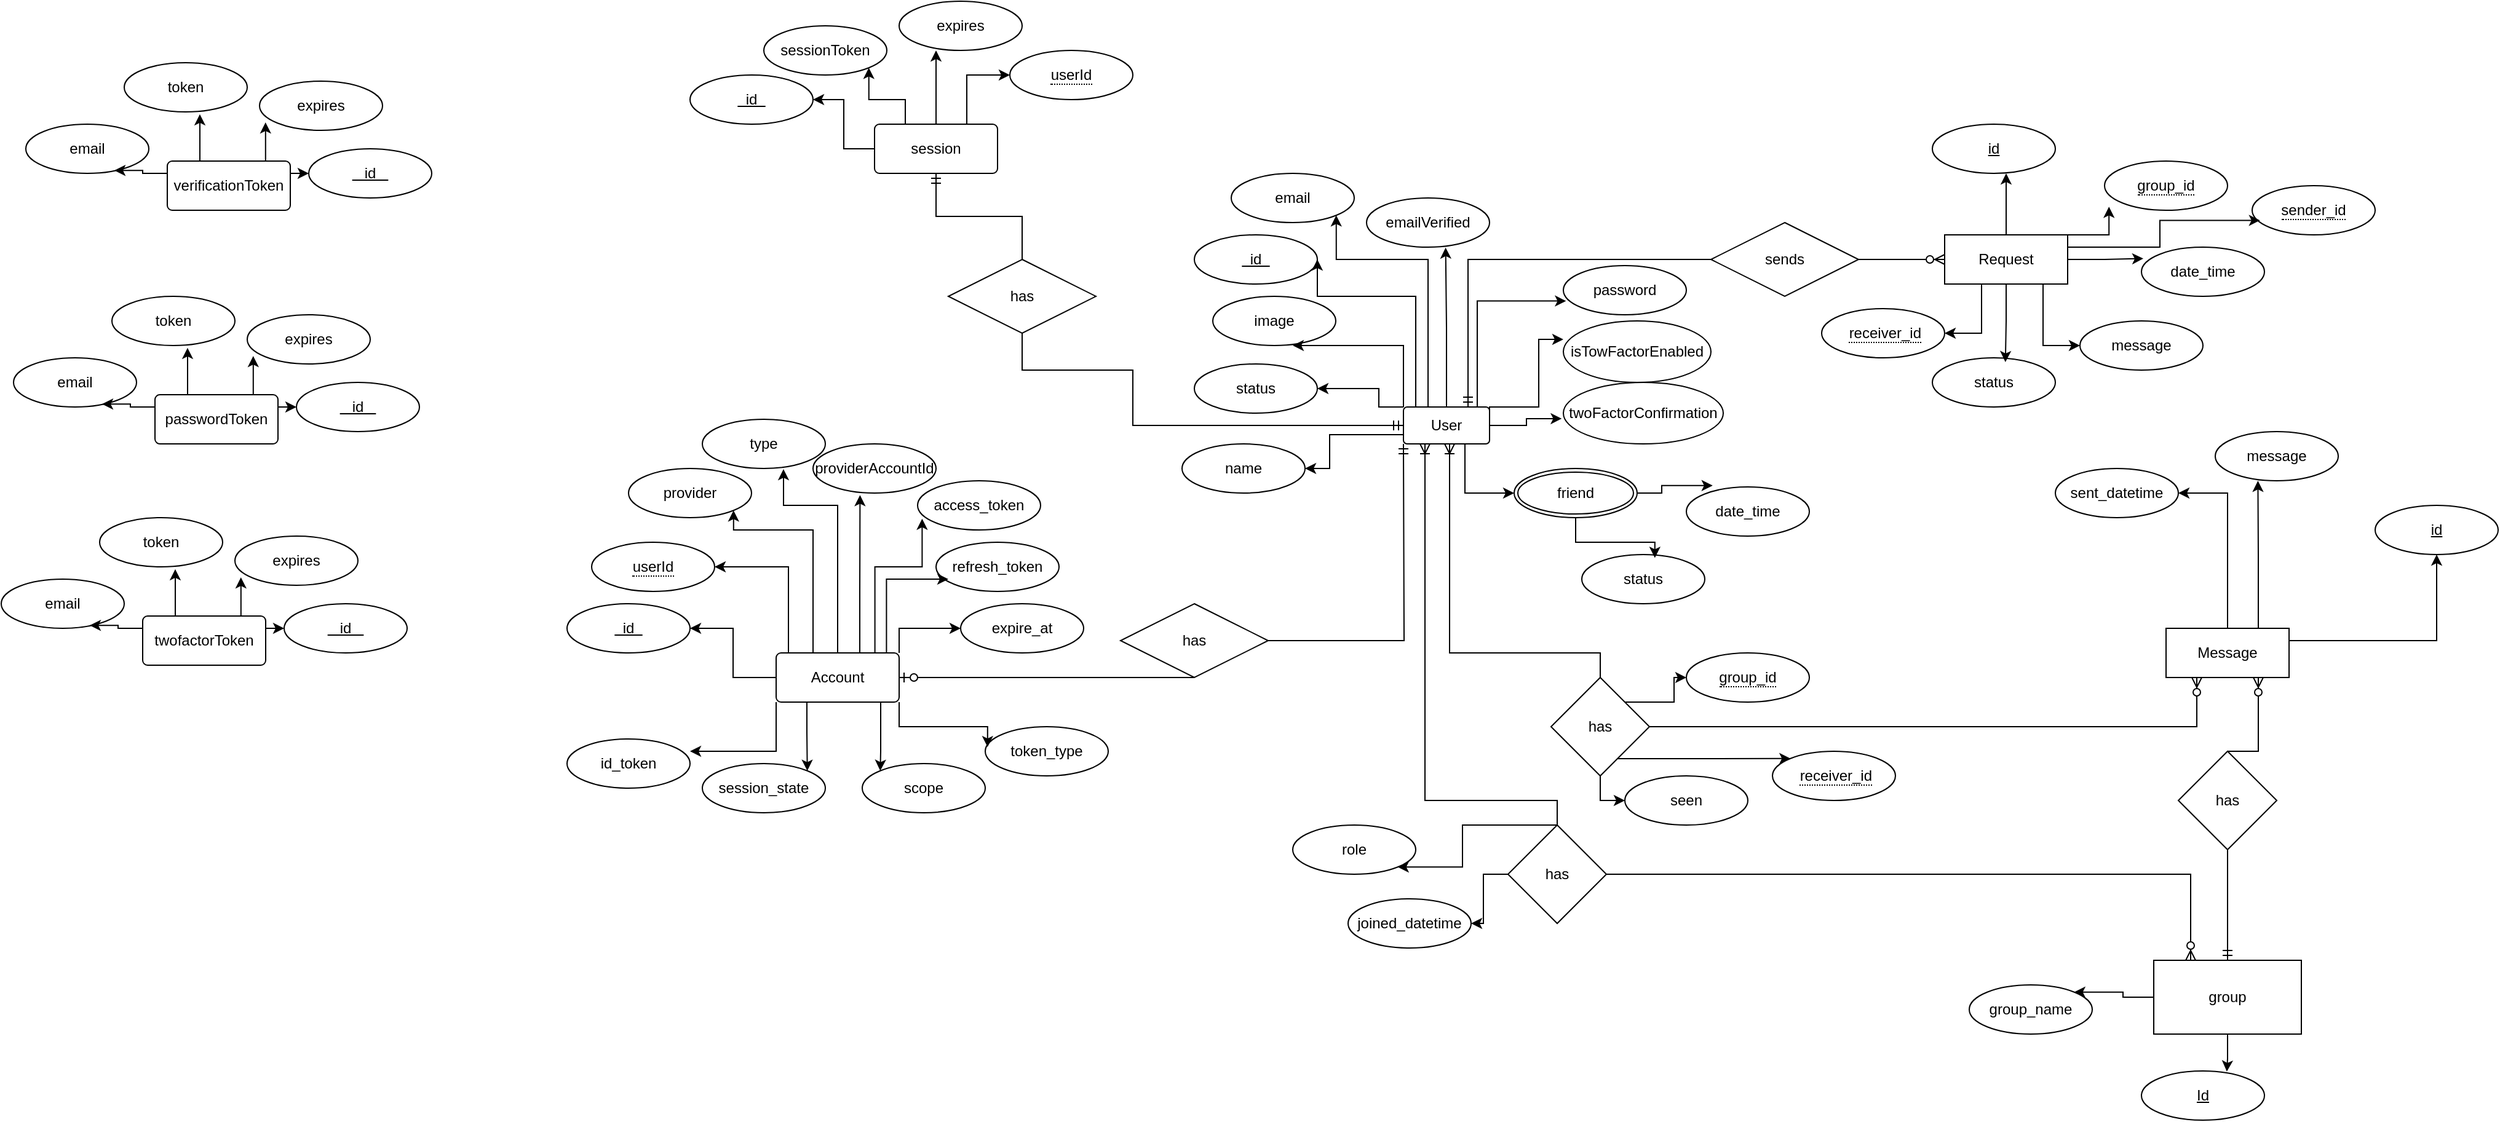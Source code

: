 <mxfile version="24.2.5" type="github">
  <diagram id="R2lEEEUBdFMjLlhIrx00" name="Page-1">
    <mxGraphModel dx="2122" dy="1571" grid="1" gridSize="10" guides="1" tooltips="1" connect="1" arrows="1" fold="1" page="1" pageScale="1" pageWidth="850" pageHeight="1100" math="0" shadow="0" extFonts="Permanent Marker^https://fonts.googleapis.com/css?family=Permanent+Marker">
      <root>
        <mxCell id="0" />
        <mxCell id="1" parent="0" />
        <mxCell id="AA0x2wm6orCLK1CSmLFN-94" value="" style="edgeStyle=orthogonalEdgeStyle;fontSize=12;html=1;endArrow=ERzeroToMany;endFill=1;rounded=0;exitX=1;exitY=0.5;exitDx=0;exitDy=0;entryX=0.25;entryY=1;entryDx=0;entryDy=0;" parent="1" source="AA0x2wm6orCLK1CSmLFN-93" target="AA0x2wm6orCLK1CSmLFN-92" edge="1">
          <mxGeometry relative="1" as="geometry">
            <mxPoint x="1120" y="-40" as="targetPoint" />
            <Array as="points">
              <mxPoint x="570" y="-110" />
              <mxPoint x="1015" y="-110" />
            </Array>
          </mxGeometry>
        </mxCell>
        <mxCell id="AA0x2wm6orCLK1CSmLFN-121" style="edgeStyle=orthogonalEdgeStyle;rounded=0;orthogonalLoop=1;jettySize=auto;html=1;exitX=1;exitY=0.25;exitDx=0;exitDy=0;entryX=0.5;entryY=1;entryDx=0;entryDy=0;" parent="1" source="AA0x2wm6orCLK1CSmLFN-92" target="AA0x2wm6orCLK1CSmLFN-119" edge="1">
          <mxGeometry relative="1" as="geometry">
            <Array as="points">
              <mxPoint x="1210" y="-180" />
            </Array>
            <mxPoint x="1210" y="-240" as="targetPoint" />
          </mxGeometry>
        </mxCell>
        <mxCell id="AA0x2wm6orCLK1CSmLFN-124" style="edgeStyle=orthogonalEdgeStyle;rounded=0;orthogonalLoop=1;jettySize=auto;html=1;exitX=0.5;exitY=0;exitDx=0;exitDy=0;entryX=1;entryY=0.5;entryDx=0;entryDy=0;" parent="1" source="AA0x2wm6orCLK1CSmLFN-92" target="AA0x2wm6orCLK1CSmLFN-117" edge="1">
          <mxGeometry relative="1" as="geometry" />
        </mxCell>
        <mxCell id="AA0x2wm6orCLK1CSmLFN-92" value="Message" style="whiteSpace=wrap;html=1;align=center;" parent="1" vertex="1">
          <mxGeometry x="990" y="-190" width="100" height="40" as="geometry" />
        </mxCell>
        <mxCell id="AA0x2wm6orCLK1CSmLFN-106" style="edgeStyle=orthogonalEdgeStyle;fontSize=12;html=1;endArrow=ERoneToMany;endFill=1;rounded=0;exitX=0.5;exitY=0;exitDx=0;exitDy=0;entryX=0.75;entryY=1;entryDx=0;entryDy=0;" parent="1" source="AA0x2wm6orCLK1CSmLFN-93" edge="1">
          <mxGeometry relative="1" as="geometry">
            <Array as="points">
              <mxPoint x="530" y="-170" />
              <mxPoint x="408" y="-170" />
            </Array>
            <mxPoint x="407.5" y="-340" as="targetPoint" />
            <mxPoint x="515" y="-150" as="sourcePoint" />
          </mxGeometry>
        </mxCell>
        <mxCell id="LP-Pebrs3FujqYD0VnWq-5" style="edgeStyle=orthogonalEdgeStyle;rounded=0;orthogonalLoop=1;jettySize=auto;html=1;entryX=0;entryY=0.5;entryDx=0;entryDy=0;" parent="1" source="AA0x2wm6orCLK1CSmLFN-93" target="LP-Pebrs3FujqYD0VnWq-4" edge="1">
          <mxGeometry relative="1" as="geometry" />
        </mxCell>
        <mxCell id="bh9c1JenPj1qi_iUu9Rw-1" style="edgeStyle=orthogonalEdgeStyle;rounded=0;orthogonalLoop=1;jettySize=auto;html=1;entryX=0;entryY=0.5;entryDx=0;entryDy=0;" edge="1" parent="1" source="AA0x2wm6orCLK1CSmLFN-93" target="LP-Pebrs3FujqYD0VnWq-3">
          <mxGeometry relative="1" as="geometry">
            <Array as="points">
              <mxPoint x="590" y="-130" />
              <mxPoint x="590" y="-150" />
            </Array>
          </mxGeometry>
        </mxCell>
        <mxCell id="bh9c1JenPj1qi_iUu9Rw-2" style="edgeStyle=orthogonalEdgeStyle;rounded=0;orthogonalLoop=1;jettySize=auto;html=1;entryX=0;entryY=0;entryDx=0;entryDy=0;" edge="1" parent="1" source="AA0x2wm6orCLK1CSmLFN-93" target="LP-Pebrs3FujqYD0VnWq-2">
          <mxGeometry relative="1" as="geometry">
            <Array as="points">
              <mxPoint x="610" y="-84" />
              <mxPoint x="610" y="-84" />
            </Array>
          </mxGeometry>
        </mxCell>
        <mxCell id="AA0x2wm6orCLK1CSmLFN-93" value="has" style="rhombus;whiteSpace=wrap;html=1;" parent="1" vertex="1">
          <mxGeometry x="490" y="-150" width="80" height="80" as="geometry" />
        </mxCell>
        <mxCell id="AA0x2wm6orCLK1CSmLFN-97" value="has" style="rhombus;whiteSpace=wrap;html=1;" parent="1" vertex="1">
          <mxGeometry x="1000" y="-90" width="80" height="80" as="geometry" />
        </mxCell>
        <mxCell id="AA0x2wm6orCLK1CSmLFN-146" style="edgeStyle=orthogonalEdgeStyle;rounded=0;orthogonalLoop=1;jettySize=auto;html=1;entryX=1;entryY=0;entryDx=0;entryDy=0;" parent="1" source="AA0x2wm6orCLK1CSmLFN-99" target="AA0x2wm6orCLK1CSmLFN-143" edge="1">
          <mxGeometry relative="1" as="geometry" />
        </mxCell>
        <mxCell id="AA0x2wm6orCLK1CSmLFN-99" value="group" style="whiteSpace=wrap;html=1;" parent="1" vertex="1">
          <mxGeometry x="980" y="80" width="120" height="60" as="geometry" />
        </mxCell>
        <mxCell id="AA0x2wm6orCLK1CSmLFN-117" value="sent_datetime" style="ellipse;whiteSpace=wrap;html=1;align=center;" parent="1" vertex="1">
          <mxGeometry x="900" y="-320" width="100" height="40" as="geometry" />
        </mxCell>
        <mxCell id="AA0x2wm6orCLK1CSmLFN-118" value="message" style="ellipse;whiteSpace=wrap;html=1;align=center;" parent="1" vertex="1">
          <mxGeometry x="1030" y="-350" width="100" height="40" as="geometry" />
        </mxCell>
        <mxCell id="AA0x2wm6orCLK1CSmLFN-119" value="id" style="ellipse;whiteSpace=wrap;html=1;align=center;fontStyle=4;" parent="1" vertex="1">
          <mxGeometry x="1160" y="-290" width="100" height="40" as="geometry" />
        </mxCell>
        <mxCell id="AA0x2wm6orCLK1CSmLFN-125" style="edgeStyle=orthogonalEdgeStyle;rounded=0;orthogonalLoop=1;jettySize=auto;html=1;exitX=0.75;exitY=0;exitDx=0;exitDy=0;entryX=0.347;entryY=1;entryDx=0;entryDy=0;entryPerimeter=0;" parent="1" source="AA0x2wm6orCLK1CSmLFN-92" target="AA0x2wm6orCLK1CSmLFN-118" edge="1">
          <mxGeometry relative="1" as="geometry" />
        </mxCell>
        <mxCell id="AA0x2wm6orCLK1CSmLFN-143" value="group_name" style="ellipse;whiteSpace=wrap;html=1;align=center;" parent="1" vertex="1">
          <mxGeometry x="830" y="100" width="100" height="40" as="geometry" />
        </mxCell>
        <mxCell id="AA0x2wm6orCLK1CSmLFN-144" value="Id" style="ellipse;whiteSpace=wrap;html=1;align=center;fontStyle=4;" parent="1" vertex="1">
          <mxGeometry x="970" y="170" width="100" height="40" as="geometry" />
        </mxCell>
        <mxCell id="AA0x2wm6orCLK1CSmLFN-145" style="edgeStyle=orthogonalEdgeStyle;rounded=0;orthogonalLoop=1;jettySize=auto;html=1;entryX=0.694;entryY=0.011;entryDx=0;entryDy=0;entryPerimeter=0;" parent="1" source="AA0x2wm6orCLK1CSmLFN-99" target="AA0x2wm6orCLK1CSmLFN-144" edge="1">
          <mxGeometry relative="1" as="geometry" />
        </mxCell>
        <mxCell id="Olvo123opY4gGVHHoOmb-1" style="edgeStyle=orthogonalEdgeStyle;rounded=0;orthogonalLoop=1;jettySize=auto;html=1;exitX=1;exitY=0.25;exitDx=0;exitDy=0;entryX=0;entryY=0.5;entryDx=0;entryDy=0;" parent="1" source="Olvo123opY4gGVHHoOmb-2" target="Olvo123opY4gGVHHoOmb-6" edge="1">
          <mxGeometry relative="1" as="geometry" />
        </mxCell>
        <mxCell id="Olvo123opY4gGVHHoOmb-2" value="verificationToken" style="rounded=1;arcSize=10;whiteSpace=wrap;html=1;align=center;" parent="1" vertex="1">
          <mxGeometry x="-635" y="-570" width="100" height="40" as="geometry" />
        </mxCell>
        <mxCell id="Olvo123opY4gGVHHoOmb-3" value="email" style="ellipse;whiteSpace=wrap;html=1;align=center;" parent="1" vertex="1">
          <mxGeometry x="-750" y="-600" width="100" height="40" as="geometry" />
        </mxCell>
        <mxCell id="Olvo123opY4gGVHHoOmb-4" value="token" style="ellipse;whiteSpace=wrap;html=1;align=center;" parent="1" vertex="1">
          <mxGeometry x="-670" y="-650" width="100" height="40" as="geometry" />
        </mxCell>
        <mxCell id="Olvo123opY4gGVHHoOmb-5" value="expires" style="ellipse;whiteSpace=wrap;html=1;align=center;" parent="1" vertex="1">
          <mxGeometry x="-560" y="-635" width="100" height="40" as="geometry" />
        </mxCell>
        <mxCell id="Olvo123opY4gGVHHoOmb-6" value="&amp;nbsp; &amp;nbsp;id&amp;nbsp; &amp;nbsp;" style="ellipse;whiteSpace=wrap;html=1;align=center;fontStyle=4;" parent="1" vertex="1">
          <mxGeometry x="-520" y="-580" width="100" height="40" as="geometry" />
        </mxCell>
        <mxCell id="Olvo123opY4gGVHHoOmb-7" style="edgeStyle=orthogonalEdgeStyle;rounded=0;orthogonalLoop=1;jettySize=auto;html=1;exitX=0;exitY=0.25;exitDx=0;exitDy=0;entryX=0.72;entryY=0.94;entryDx=0;entryDy=0;entryPerimeter=0;" parent="1" source="Olvo123opY4gGVHHoOmb-2" target="Olvo123opY4gGVHHoOmb-3" edge="1">
          <mxGeometry relative="1" as="geometry" />
        </mxCell>
        <mxCell id="Olvo123opY4gGVHHoOmb-8" style="edgeStyle=orthogonalEdgeStyle;rounded=0;orthogonalLoop=1;jettySize=auto;html=1;exitX=0.25;exitY=0;exitDx=0;exitDy=0;entryX=0.615;entryY=1.048;entryDx=0;entryDy=0;entryPerimeter=0;" parent="1" source="Olvo123opY4gGVHHoOmb-2" target="Olvo123opY4gGVHHoOmb-4" edge="1">
          <mxGeometry relative="1" as="geometry" />
        </mxCell>
        <mxCell id="Olvo123opY4gGVHHoOmb-9" style="edgeStyle=orthogonalEdgeStyle;rounded=0;orthogonalLoop=1;jettySize=auto;html=1;exitX=0.75;exitY=0;exitDx=0;exitDy=0;entryX=0.049;entryY=0.839;entryDx=0;entryDy=0;entryPerimeter=0;" parent="1" source="Olvo123opY4gGVHHoOmb-2" target="Olvo123opY4gGVHHoOmb-5" edge="1">
          <mxGeometry relative="1" as="geometry" />
        </mxCell>
        <mxCell id="Olvo123opY4gGVHHoOmb-10" style="edgeStyle=orthogonalEdgeStyle;rounded=0;orthogonalLoop=1;jettySize=auto;html=1;exitX=1;exitY=0.25;exitDx=0;exitDy=0;entryX=0;entryY=0.5;entryDx=0;entryDy=0;" parent="1" source="Olvo123opY4gGVHHoOmb-11" target="Olvo123opY4gGVHHoOmb-15" edge="1">
          <mxGeometry relative="1" as="geometry" />
        </mxCell>
        <mxCell id="Olvo123opY4gGVHHoOmb-11" value="passwordToken" style="rounded=1;arcSize=10;whiteSpace=wrap;html=1;align=center;" parent="1" vertex="1">
          <mxGeometry x="-645" y="-380" width="100" height="40" as="geometry" />
        </mxCell>
        <mxCell id="Olvo123opY4gGVHHoOmb-12" value="email" style="ellipse;whiteSpace=wrap;html=1;align=center;" parent="1" vertex="1">
          <mxGeometry x="-760" y="-410" width="100" height="40" as="geometry" />
        </mxCell>
        <mxCell id="Olvo123opY4gGVHHoOmb-13" value="token" style="ellipse;whiteSpace=wrap;html=1;align=center;" parent="1" vertex="1">
          <mxGeometry x="-680" y="-460" width="100" height="40" as="geometry" />
        </mxCell>
        <mxCell id="Olvo123opY4gGVHHoOmb-14" value="expires" style="ellipse;whiteSpace=wrap;html=1;align=center;" parent="1" vertex="1">
          <mxGeometry x="-570" y="-445" width="100" height="40" as="geometry" />
        </mxCell>
        <mxCell id="Olvo123opY4gGVHHoOmb-15" value="&amp;nbsp; &amp;nbsp;id&amp;nbsp; &amp;nbsp;" style="ellipse;whiteSpace=wrap;html=1;align=center;fontStyle=4;" parent="1" vertex="1">
          <mxGeometry x="-530" y="-390" width="100" height="40" as="geometry" />
        </mxCell>
        <mxCell id="Olvo123opY4gGVHHoOmb-16" style="edgeStyle=orthogonalEdgeStyle;rounded=0;orthogonalLoop=1;jettySize=auto;html=1;exitX=0;exitY=0.25;exitDx=0;exitDy=0;entryX=0.72;entryY=0.94;entryDx=0;entryDy=0;entryPerimeter=0;" parent="1" source="Olvo123opY4gGVHHoOmb-11" target="Olvo123opY4gGVHHoOmb-12" edge="1">
          <mxGeometry relative="1" as="geometry" />
        </mxCell>
        <mxCell id="Olvo123opY4gGVHHoOmb-17" style="edgeStyle=orthogonalEdgeStyle;rounded=0;orthogonalLoop=1;jettySize=auto;html=1;exitX=0.25;exitY=0;exitDx=0;exitDy=0;entryX=0.615;entryY=1.048;entryDx=0;entryDy=0;entryPerimeter=0;" parent="1" source="Olvo123opY4gGVHHoOmb-11" target="Olvo123opY4gGVHHoOmb-13" edge="1">
          <mxGeometry relative="1" as="geometry" />
        </mxCell>
        <mxCell id="Olvo123opY4gGVHHoOmb-18" style="edgeStyle=orthogonalEdgeStyle;rounded=0;orthogonalLoop=1;jettySize=auto;html=1;exitX=0.75;exitY=0;exitDx=0;exitDy=0;entryX=0.049;entryY=0.839;entryDx=0;entryDy=0;entryPerimeter=0;" parent="1" source="Olvo123opY4gGVHHoOmb-11" target="Olvo123opY4gGVHHoOmb-14" edge="1">
          <mxGeometry relative="1" as="geometry" />
        </mxCell>
        <mxCell id="Olvo123opY4gGVHHoOmb-19" style="edgeStyle=orthogonalEdgeStyle;rounded=0;orthogonalLoop=1;jettySize=auto;html=1;exitX=1;exitY=0.25;exitDx=0;exitDy=0;entryX=0;entryY=0.5;entryDx=0;entryDy=0;" parent="1" source="Olvo123opY4gGVHHoOmb-20" target="Olvo123opY4gGVHHoOmb-24" edge="1">
          <mxGeometry relative="1" as="geometry" />
        </mxCell>
        <mxCell id="Olvo123opY4gGVHHoOmb-20" value="twofactorToken" style="rounded=1;arcSize=10;whiteSpace=wrap;html=1;align=center;" parent="1" vertex="1">
          <mxGeometry x="-655" y="-200" width="100" height="40" as="geometry" />
        </mxCell>
        <mxCell id="Olvo123opY4gGVHHoOmb-21" value="email" style="ellipse;whiteSpace=wrap;html=1;align=center;" parent="1" vertex="1">
          <mxGeometry x="-770" y="-230" width="100" height="40" as="geometry" />
        </mxCell>
        <mxCell id="Olvo123opY4gGVHHoOmb-22" value="token" style="ellipse;whiteSpace=wrap;html=1;align=center;" parent="1" vertex="1">
          <mxGeometry x="-690" y="-280" width="100" height="40" as="geometry" />
        </mxCell>
        <mxCell id="Olvo123opY4gGVHHoOmb-23" value="expires" style="ellipse;whiteSpace=wrap;html=1;align=center;" parent="1" vertex="1">
          <mxGeometry x="-580" y="-265" width="100" height="40" as="geometry" />
        </mxCell>
        <mxCell id="Olvo123opY4gGVHHoOmb-24" value="&amp;nbsp; &amp;nbsp;id&amp;nbsp; &amp;nbsp;" style="ellipse;whiteSpace=wrap;html=1;align=center;fontStyle=4;" parent="1" vertex="1">
          <mxGeometry x="-540" y="-210" width="100" height="40" as="geometry" />
        </mxCell>
        <mxCell id="Olvo123opY4gGVHHoOmb-25" style="edgeStyle=orthogonalEdgeStyle;rounded=0;orthogonalLoop=1;jettySize=auto;html=1;exitX=0;exitY=0.25;exitDx=0;exitDy=0;entryX=0.72;entryY=0.94;entryDx=0;entryDy=0;entryPerimeter=0;" parent="1" source="Olvo123opY4gGVHHoOmb-20" target="Olvo123opY4gGVHHoOmb-21" edge="1">
          <mxGeometry relative="1" as="geometry" />
        </mxCell>
        <mxCell id="Olvo123opY4gGVHHoOmb-26" style="edgeStyle=orthogonalEdgeStyle;rounded=0;orthogonalLoop=1;jettySize=auto;html=1;exitX=0.25;exitY=0;exitDx=0;exitDy=0;entryX=0.615;entryY=1.048;entryDx=0;entryDy=0;entryPerimeter=0;" parent="1" source="Olvo123opY4gGVHHoOmb-20" target="Olvo123opY4gGVHHoOmb-22" edge="1">
          <mxGeometry relative="1" as="geometry" />
        </mxCell>
        <mxCell id="Olvo123opY4gGVHHoOmb-27" style="edgeStyle=orthogonalEdgeStyle;rounded=0;orthogonalLoop=1;jettySize=auto;html=1;exitX=0.75;exitY=0;exitDx=0;exitDy=0;entryX=0.049;entryY=0.839;entryDx=0;entryDy=0;entryPerimeter=0;" parent="1" source="Olvo123opY4gGVHHoOmb-20" target="Olvo123opY4gGVHHoOmb-23" edge="1">
          <mxGeometry relative="1" as="geometry" />
        </mxCell>
        <mxCell id="Olvo123opY4gGVHHoOmb-28" value="&amp;nbsp; id&amp;nbsp;&amp;nbsp;" style="ellipse;whiteSpace=wrap;html=1;align=center;fontStyle=4;" parent="1" vertex="1">
          <mxGeometry x="200" y="-510" width="100" height="40" as="geometry" />
        </mxCell>
        <mxCell id="Olvo123opY4gGVHHoOmb-29" style="edgeStyle=orthogonalEdgeStyle;rounded=0;orthogonalLoop=1;jettySize=auto;html=1;exitX=1;exitY=0.25;exitDx=0;exitDy=0;" parent="1" source="Olvo123opY4gGVHHoOmb-34" edge="1">
          <mxGeometry relative="1" as="geometry">
            <mxPoint x="500" y="-425" as="targetPoint" />
            <Array as="points">
              <mxPoint x="480" y="-370" />
              <mxPoint x="480" y="-425" />
            </Array>
          </mxGeometry>
        </mxCell>
        <mxCell id="Olvo123opY4gGVHHoOmb-32" style="edgeStyle=orthogonalEdgeStyle;rounded=0;orthogonalLoop=1;jettySize=auto;html=1;entryX=1;entryY=0.5;entryDx=0;entryDy=0;" parent="1" source="Olvo123opY4gGVHHoOmb-34" target="Olvo123opY4gGVHHoOmb-28" edge="1">
          <mxGeometry relative="1" as="geometry">
            <Array as="points">
              <mxPoint x="380" y="-460" />
              <mxPoint x="300" y="-460" />
            </Array>
          </mxGeometry>
        </mxCell>
        <mxCell id="Olvo123opY4gGVHHoOmb-33" style="edgeStyle=orthogonalEdgeStyle;rounded=0;orthogonalLoop=1;jettySize=auto;html=1;entryX=1;entryY=1;entryDx=0;entryDy=0;" parent="1" source="Olvo123opY4gGVHHoOmb-34" target="Olvo123opY4gGVHHoOmb-35" edge="1">
          <mxGeometry relative="1" as="geometry">
            <Array as="points">
              <mxPoint x="390" y="-490" />
              <mxPoint x="315" y="-490" />
            </Array>
          </mxGeometry>
        </mxCell>
        <mxCell id="1KjGdKaNF5APLbHDqKRh-58" style="edgeStyle=orthogonalEdgeStyle;rounded=0;orthogonalLoop=1;jettySize=auto;html=1;entryX=0;entryY=0.5;entryDx=0;entryDy=0;" parent="1" source="Olvo123opY4gGVHHoOmb-34" target="1KjGdKaNF5APLbHDqKRh-55" edge="1">
          <mxGeometry relative="1" as="geometry">
            <Array as="points">
              <mxPoint x="420" y="-300" />
            </Array>
          </mxGeometry>
        </mxCell>
        <mxCell id="1KjGdKaNF5APLbHDqKRh-64" style="edgeStyle=orthogonalEdgeStyle;rounded=0;orthogonalLoop=1;jettySize=auto;html=1;entryX=1;entryY=0.5;entryDx=0;entryDy=0;" parent="1" source="Olvo123opY4gGVHHoOmb-34" target="1KjGdKaNF5APLbHDqKRh-63" edge="1">
          <mxGeometry relative="1" as="geometry">
            <Array as="points">
              <mxPoint x="350" y="-370" />
              <mxPoint x="350" y="-385" />
            </Array>
          </mxGeometry>
        </mxCell>
        <mxCell id="Olvo123opY4gGVHHoOmb-34" value="User" style="rounded=1;arcSize=10;whiteSpace=wrap;html=1;align=center;" parent="1" vertex="1">
          <mxGeometry x="370" y="-370" width="70" height="30" as="geometry" />
        </mxCell>
        <mxCell id="Olvo123opY4gGVHHoOmb-35" value="email" style="ellipse;whiteSpace=wrap;html=1;align=center;" parent="1" vertex="1">
          <mxGeometry x="230" y="-560" width="100" height="40" as="geometry" />
        </mxCell>
        <mxCell id="Olvo123opY4gGVHHoOmb-36" value="emailVerified" style="ellipse;whiteSpace=wrap;html=1;align=center;" parent="1" vertex="1">
          <mxGeometry x="340" y="-540" width="100" height="40" as="geometry" />
        </mxCell>
        <mxCell id="Olvo123opY4gGVHHoOmb-37" value="password" style="ellipse;whiteSpace=wrap;html=1;align=center;" parent="1" vertex="1">
          <mxGeometry x="500" y="-485" width="100" height="40" as="geometry" />
        </mxCell>
        <mxCell id="Olvo123opY4gGVHHoOmb-39" value="image" style="ellipse;whiteSpace=wrap;html=1;align=center;" parent="1" vertex="1">
          <mxGeometry x="215" y="-460" width="100" height="40" as="geometry" />
        </mxCell>
        <mxCell id="Olvo123opY4gGVHHoOmb-40" value="isTowFactorEnabled" style="ellipse;whiteSpace=wrap;html=1;align=center;" parent="1" vertex="1">
          <mxGeometry x="500" y="-440" width="120" height="50" as="geometry" />
        </mxCell>
        <mxCell id="Olvo123opY4gGVHHoOmb-41" value="twoFactorConfirmation" style="ellipse;whiteSpace=wrap;html=1;align=center;" parent="1" vertex="1">
          <mxGeometry x="500" y="-390" width="130" height="50" as="geometry" />
        </mxCell>
        <mxCell id="Olvo123opY4gGVHHoOmb-42" style="edgeStyle=orthogonalEdgeStyle;rounded=0;orthogonalLoop=1;jettySize=auto;html=1;entryX=-0.01;entryY=0.589;entryDx=0;entryDy=0;entryPerimeter=0;" parent="1" source="Olvo123opY4gGVHHoOmb-34" target="Olvo123opY4gGVHHoOmb-41" edge="1">
          <mxGeometry relative="1" as="geometry" />
        </mxCell>
        <mxCell id="Olvo123opY4gGVHHoOmb-43" style="edgeStyle=orthogonalEdgeStyle;rounded=0;orthogonalLoop=1;jettySize=auto;html=1;" parent="1" source="Olvo123opY4gGVHHoOmb-49" target="Olvo123opY4gGVHHoOmb-50" edge="1">
          <mxGeometry relative="1" as="geometry" />
        </mxCell>
        <mxCell id="Olvo123opY4gGVHHoOmb-44" style="edgeStyle=orthogonalEdgeStyle;rounded=0;orthogonalLoop=1;jettySize=auto;html=1;exitX=0.25;exitY=0;exitDx=0;exitDy=0;entryX=1;entryY=0.5;entryDx=0;entryDy=0;" parent="1" source="Olvo123opY4gGVHHoOmb-49" target="Olvo123opY4gGVHHoOmb-51" edge="1">
          <mxGeometry relative="1" as="geometry">
            <Array as="points">
              <mxPoint x="-130" y="-170" />
              <mxPoint x="-130" y="-240" />
            </Array>
          </mxGeometry>
        </mxCell>
        <mxCell id="Olvo123opY4gGVHHoOmb-45" style="edgeStyle=orthogonalEdgeStyle;rounded=0;orthogonalLoop=1;jettySize=auto;html=1;exitX=0.5;exitY=0;exitDx=0;exitDy=0;entryX=0.66;entryY=1.014;entryDx=0;entryDy=0;entryPerimeter=0;" parent="1" source="Olvo123opY4gGVHHoOmb-49" target="Olvo123opY4gGVHHoOmb-53" edge="1">
          <mxGeometry relative="1" as="geometry">
            <Array as="points">
              <mxPoint x="-90" y="-290" />
              <mxPoint x="-134" y="-290" />
            </Array>
          </mxGeometry>
        </mxCell>
        <mxCell id="Olvo123opY4gGVHHoOmb-46" style="edgeStyle=orthogonalEdgeStyle;rounded=0;orthogonalLoop=1;jettySize=auto;html=1;exitX=0.25;exitY=1;exitDx=0;exitDy=0;entryX=1;entryY=0;entryDx=0;entryDy=0;" parent="1" source="Olvo123opY4gGVHHoOmb-49" target="Olvo123opY4gGVHHoOmb-61" edge="1">
          <mxGeometry relative="1" as="geometry" />
        </mxCell>
        <mxCell id="Olvo123opY4gGVHHoOmb-47" style="edgeStyle=orthogonalEdgeStyle;rounded=0;orthogonalLoop=1;jettySize=auto;html=1;exitX=1;exitY=0;exitDx=0;exitDy=0;entryX=0;entryY=0.5;entryDx=0;entryDy=0;" parent="1" source="Olvo123opY4gGVHHoOmb-49" target="Olvo123opY4gGVHHoOmb-54" edge="1">
          <mxGeometry relative="1" as="geometry" />
        </mxCell>
        <mxCell id="Olvo123opY4gGVHHoOmb-48" style="edgeStyle=orthogonalEdgeStyle;rounded=0;orthogonalLoop=1;jettySize=auto;html=1;entryX=0;entryY=0;entryDx=0;entryDy=0;" parent="1" source="Olvo123opY4gGVHHoOmb-49" target="Olvo123opY4gGVHHoOmb-58" edge="1">
          <mxGeometry relative="1" as="geometry">
            <Array as="points">
              <mxPoint x="-55" y="-90" />
              <mxPoint x="-55" y="-90" />
            </Array>
          </mxGeometry>
        </mxCell>
        <mxCell id="Olvo123opY4gGVHHoOmb-49" value="Account" style="rounded=1;arcSize=10;whiteSpace=wrap;html=1;align=center;" parent="1" vertex="1">
          <mxGeometry x="-140" y="-170" width="100" height="40" as="geometry" />
        </mxCell>
        <mxCell id="Olvo123opY4gGVHHoOmb-50" value="&amp;nbsp; id&amp;nbsp;&amp;nbsp;" style="ellipse;whiteSpace=wrap;html=1;align=center;fontStyle=4;" parent="1" vertex="1">
          <mxGeometry x="-310" y="-210" width="100" height="40" as="geometry" />
        </mxCell>
        <mxCell id="Olvo123opY4gGVHHoOmb-51" value="&lt;span style=&quot;border-bottom: 1px dotted&quot;&gt;userId&lt;/span&gt;" style="ellipse;whiteSpace=wrap;html=1;align=center;" parent="1" vertex="1">
          <mxGeometry x="-290" y="-260" width="100" height="40" as="geometry" />
        </mxCell>
        <mxCell id="Olvo123opY4gGVHHoOmb-52" value="provider" style="ellipse;whiteSpace=wrap;html=1;align=center;" parent="1" vertex="1">
          <mxGeometry x="-260" y="-320" width="100" height="40" as="geometry" />
        </mxCell>
        <mxCell id="Olvo123opY4gGVHHoOmb-53" value="type" style="ellipse;whiteSpace=wrap;html=1;align=center;" parent="1" vertex="1">
          <mxGeometry x="-200" y="-360" width="100" height="40" as="geometry" />
        </mxCell>
        <mxCell id="Olvo123opY4gGVHHoOmb-54" value="expire_at" style="ellipse;whiteSpace=wrap;html=1;align=center;" parent="1" vertex="1">
          <mxGeometry x="10" y="-210" width="100" height="40" as="geometry" />
        </mxCell>
        <mxCell id="Olvo123opY4gGVHHoOmb-55" value="token_type" style="ellipse;whiteSpace=wrap;html=1;align=center;" parent="1" vertex="1">
          <mxGeometry x="30" y="-110" width="100" height="40" as="geometry" />
        </mxCell>
        <mxCell id="Olvo123opY4gGVHHoOmb-56" value="access_token" style="ellipse;whiteSpace=wrap;html=1;align=center;" parent="1" vertex="1">
          <mxGeometry x="-25" y="-310" width="100" height="40" as="geometry" />
        </mxCell>
        <mxCell id="Olvo123opY4gGVHHoOmb-57" value="providerAccountId" style="ellipse;whiteSpace=wrap;html=1;align=center;" parent="1" vertex="1">
          <mxGeometry x="-110" y="-340" width="100" height="40" as="geometry" />
        </mxCell>
        <mxCell id="Olvo123opY4gGVHHoOmb-58" value="scope" style="ellipse;whiteSpace=wrap;html=1;align=center;" parent="1" vertex="1">
          <mxGeometry x="-70" y="-80" width="100" height="40" as="geometry" />
        </mxCell>
        <mxCell id="Olvo123opY4gGVHHoOmb-59" value="refresh_token" style="ellipse;whiteSpace=wrap;html=1;align=center;" parent="1" vertex="1">
          <mxGeometry x="-10" y="-260" width="100" height="40" as="geometry" />
        </mxCell>
        <mxCell id="Olvo123opY4gGVHHoOmb-60" value="id_token" style="ellipse;whiteSpace=wrap;html=1;align=center;" parent="1" vertex="1">
          <mxGeometry x="-310" y="-100" width="100" height="40" as="geometry" />
        </mxCell>
        <mxCell id="Olvo123opY4gGVHHoOmb-61" value="session_state" style="ellipse;whiteSpace=wrap;html=1;align=center;" parent="1" vertex="1">
          <mxGeometry x="-200" y="-80" width="100" height="40" as="geometry" />
        </mxCell>
        <mxCell id="Olvo123opY4gGVHHoOmb-62" style="edgeStyle=orthogonalEdgeStyle;rounded=0;orthogonalLoop=1;jettySize=auto;html=1;exitX=0.75;exitY=0;exitDx=0;exitDy=0;entryX=1;entryY=1;entryDx=0;entryDy=0;" parent="1" source="Olvo123opY4gGVHHoOmb-49" target="Olvo123opY4gGVHHoOmb-52" edge="1">
          <mxGeometry relative="1" as="geometry">
            <Array as="points">
              <mxPoint x="-110" y="-170" />
              <mxPoint x="-110" y="-270" />
              <mxPoint x="-175" y="-270" />
            </Array>
          </mxGeometry>
        </mxCell>
        <mxCell id="Olvo123opY4gGVHHoOmb-63" style="edgeStyle=orthogonalEdgeStyle;rounded=0;orthogonalLoop=1;jettySize=auto;html=1;entryX=0.037;entryY=0.771;entryDx=0;entryDy=0;entryPerimeter=0;exitX=0.803;exitY=-0.005;exitDx=0;exitDy=0;exitPerimeter=0;" parent="1" source="Olvo123opY4gGVHHoOmb-49" target="Olvo123opY4gGVHHoOmb-56" edge="1">
          <mxGeometry relative="1" as="geometry">
            <Array as="points">
              <mxPoint x="-60" y="-240" />
              <mxPoint x="-21" y="-240" />
            </Array>
            <mxPoint x="-50" y="-170" as="sourcePoint" />
          </mxGeometry>
        </mxCell>
        <mxCell id="Olvo123opY4gGVHHoOmb-64" style="edgeStyle=orthogonalEdgeStyle;rounded=0;orthogonalLoop=1;jettySize=auto;html=1;exitX=1;exitY=1;exitDx=0;exitDy=0;entryX=0.019;entryY=0.414;entryDx=0;entryDy=0;entryPerimeter=0;" parent="1" source="Olvo123opY4gGVHHoOmb-49" target="Olvo123opY4gGVHHoOmb-55" edge="1">
          <mxGeometry relative="1" as="geometry">
            <Array as="points">
              <mxPoint x="-40" y="-110" />
              <mxPoint x="32" y="-110" />
            </Array>
          </mxGeometry>
        </mxCell>
        <mxCell id="Olvo123opY4gGVHHoOmb-65" style="edgeStyle=orthogonalEdgeStyle;rounded=0;orthogonalLoop=1;jettySize=auto;html=1;exitX=0;exitY=1;exitDx=0;exitDy=0;entryX=1;entryY=0.25;entryDx=0;entryDy=0;entryPerimeter=0;" parent="1" source="Olvo123opY4gGVHHoOmb-49" target="Olvo123opY4gGVHHoOmb-60" edge="1">
          <mxGeometry relative="1" as="geometry" />
        </mxCell>
        <mxCell id="Olvo123opY4gGVHHoOmb-66" style="edgeStyle=orthogonalEdgeStyle;rounded=0;orthogonalLoop=1;jettySize=auto;html=1;exitX=0;exitY=0.5;exitDx=0;exitDy=0;entryX=1;entryY=0.5;entryDx=0;entryDy=0;" parent="1" source="Olvo123opY4gGVHHoOmb-69" target="Olvo123opY4gGVHHoOmb-72" edge="1">
          <mxGeometry relative="1" as="geometry" />
        </mxCell>
        <mxCell id="Olvo123opY4gGVHHoOmb-67" style="edgeStyle=orthogonalEdgeStyle;rounded=0;orthogonalLoop=1;jettySize=auto;html=1;exitX=0.25;exitY=0;exitDx=0;exitDy=0;entryX=1;entryY=1;entryDx=0;entryDy=0;" parent="1" source="Olvo123opY4gGVHHoOmb-69" target="Olvo123opY4gGVHHoOmb-70" edge="1">
          <mxGeometry relative="1" as="geometry" />
        </mxCell>
        <mxCell id="Olvo123opY4gGVHHoOmb-68" style="edgeStyle=orthogonalEdgeStyle;rounded=0;orthogonalLoop=1;jettySize=auto;html=1;exitX=0.75;exitY=0;exitDx=0;exitDy=0;entryX=0;entryY=0.5;entryDx=0;entryDy=0;" parent="1" source="Olvo123opY4gGVHHoOmb-69" target="Olvo123opY4gGVHHoOmb-73" edge="1">
          <mxGeometry relative="1" as="geometry" />
        </mxCell>
        <mxCell id="Olvo123opY4gGVHHoOmb-69" value="session" style="rounded=1;arcSize=10;whiteSpace=wrap;html=1;align=center;" parent="1" vertex="1">
          <mxGeometry x="-60" y="-600" width="100" height="40" as="geometry" />
        </mxCell>
        <mxCell id="Olvo123opY4gGVHHoOmb-70" value="sessionToken" style="ellipse;whiteSpace=wrap;html=1;align=center;" parent="1" vertex="1">
          <mxGeometry x="-150" y="-680" width="100" height="40" as="geometry" />
        </mxCell>
        <mxCell id="Olvo123opY4gGVHHoOmb-71" value="expires" style="ellipse;whiteSpace=wrap;html=1;align=center;" parent="1" vertex="1">
          <mxGeometry x="-40" y="-700" width="100" height="40" as="geometry" />
        </mxCell>
        <mxCell id="Olvo123opY4gGVHHoOmb-72" value="&amp;nbsp; id&amp;nbsp;&amp;nbsp;" style="ellipse;whiteSpace=wrap;html=1;align=center;fontStyle=4;" parent="1" vertex="1">
          <mxGeometry x="-210" y="-640" width="100" height="40" as="geometry" />
        </mxCell>
        <mxCell id="Olvo123opY4gGVHHoOmb-73" value="&lt;span style=&quot;border-bottom: 1px dotted&quot;&gt;userId&lt;/span&gt;" style="ellipse;whiteSpace=wrap;html=1;align=center;" parent="1" vertex="1">
          <mxGeometry x="50" y="-660" width="100" height="40" as="geometry" />
        </mxCell>
        <mxCell id="Olvo123opY4gGVHHoOmb-74" style="edgeStyle=orthogonalEdgeStyle;rounded=0;orthogonalLoop=1;jettySize=auto;html=1;entryX=0.3;entryY=1;entryDx=0;entryDy=0;entryPerimeter=0;" parent="1" source="Olvo123opY4gGVHHoOmb-69" target="Olvo123opY4gGVHHoOmb-71" edge="1">
          <mxGeometry relative="1" as="geometry" />
        </mxCell>
        <mxCell id="Olvo123opY4gGVHHoOmb-85" value="name" style="ellipse;whiteSpace=wrap;html=1;align=center;" parent="1" vertex="1">
          <mxGeometry x="190" y="-340" width="100" height="40" as="geometry" />
        </mxCell>
        <mxCell id="Olvo123opY4gGVHHoOmb-91" style="edgeStyle=orthogonalEdgeStyle;rounded=0;orthogonalLoop=1;jettySize=auto;html=1;exitX=0;exitY=0.75;exitDx=0;exitDy=0;" parent="1" source="Olvo123opY4gGVHHoOmb-34" target="Olvo123opY4gGVHHoOmb-85" edge="1">
          <mxGeometry relative="1" as="geometry">
            <mxPoint x="310" y="-320" as="targetPoint" />
            <Array as="points">
              <mxPoint x="310" y="-347" />
              <mxPoint x="310" y="-320" />
            </Array>
          </mxGeometry>
        </mxCell>
        <mxCell id="Olvo123opY4gGVHHoOmb-112" value="has" style="shape=rhombus;perimeter=rhombusPerimeter;whiteSpace=wrap;html=1;align=center;" parent="1" vertex="1">
          <mxGeometry x="140" y="-210" width="120" height="60" as="geometry" />
        </mxCell>
        <mxCell id="Olvo123opY4gGVHHoOmb-113" value="" style="edgeStyle=orthogonalEdgeStyle;fontSize=12;html=1;endArrow=ERmandOne;rounded=0;exitX=1;exitY=0.5;exitDx=0;exitDy=0;" parent="1" source="Olvo123opY4gGVHHoOmb-112" edge="1">
          <mxGeometry width="100" height="100" relative="1" as="geometry">
            <mxPoint x="110" y="-250" as="sourcePoint" />
            <mxPoint x="370" y="-340" as="targetPoint" />
          </mxGeometry>
        </mxCell>
        <mxCell id="Olvo123opY4gGVHHoOmb-114" value="" style="edgeStyle=orthogonalEdgeStyle;fontSize=12;html=1;endArrow=ERzeroToOne;endFill=1;rounded=0;" parent="1" source="Olvo123opY4gGVHHoOmb-112" target="Olvo123opY4gGVHHoOmb-49" edge="1">
          <mxGeometry width="100" height="100" relative="1" as="geometry">
            <mxPoint x="170" y="-100" as="sourcePoint" />
            <mxPoint x="270" y="-200" as="targetPoint" />
            <Array as="points">
              <mxPoint x="120" y="-150" />
              <mxPoint x="120" y="-150" />
            </Array>
          </mxGeometry>
        </mxCell>
        <mxCell id="Olvo123opY4gGVHHoOmb-115" style="edgeStyle=orthogonalEdgeStyle;fontSize=12;html=1;endArrow=ERmandOne;rounded=0;exitX=0.5;exitY=1;exitDx=0;exitDy=0;" parent="1" source="Olvo123opY4gGVHHoOmb-117" target="Olvo123opY4gGVHHoOmb-34" edge="1">
          <mxGeometry relative="1" as="geometry">
            <Array as="points">
              <mxPoint x="60" y="-400" />
              <mxPoint x="150" y="-400" />
              <mxPoint x="150" y="-355" />
            </Array>
          </mxGeometry>
        </mxCell>
        <mxCell id="Olvo123opY4gGVHHoOmb-116" style="fontSize=12;html=1;endArrow=ERmandOne;rounded=0;exitX=0.5;exitY=0;exitDx=0;exitDy=0;edgeStyle=orthogonalEdgeStyle;" parent="1" source="Olvo123opY4gGVHHoOmb-117" target="Olvo123opY4gGVHHoOmb-69" edge="1">
          <mxGeometry relative="1" as="geometry" />
        </mxCell>
        <mxCell id="Olvo123opY4gGVHHoOmb-117" value="has" style="shape=rhombus;perimeter=rhombusPerimeter;whiteSpace=wrap;html=1;align=center;" parent="1" vertex="1">
          <mxGeometry y="-490" width="120" height="60" as="geometry" />
        </mxCell>
        <mxCell id="Olvo123opY4gGVHHoOmb-187" style="edgeStyle=orthogonalEdgeStyle;rounded=0;orthogonalLoop=1;jettySize=auto;html=1;entryX=0.1;entryY=0.75;entryDx=0;entryDy=0;entryPerimeter=0;exitX=0.897;exitY=0.006;exitDx=0;exitDy=0;exitPerimeter=0;" parent="1" source="Olvo123opY4gGVHHoOmb-49" target="Olvo123opY4gGVHHoOmb-59" edge="1">
          <mxGeometry relative="1" as="geometry">
            <Array as="points">
              <mxPoint x="-50" y="-230" />
            </Array>
          </mxGeometry>
        </mxCell>
        <mxCell id="Olvo123opY4gGVHHoOmb-191" style="edgeStyle=orthogonalEdgeStyle;rounded=0;orthogonalLoop=1;jettySize=auto;html=1;entryX=0.643;entryY=1.008;entryDx=0;entryDy=0;entryPerimeter=0;" parent="1" source="Olvo123opY4gGVHHoOmb-34" target="Olvo123opY4gGVHHoOmb-36" edge="1">
          <mxGeometry relative="1" as="geometry">
            <Array as="points">
              <mxPoint x="405" y="-435" />
              <mxPoint x="404" y="-435" />
            </Array>
          </mxGeometry>
        </mxCell>
        <mxCell id="Olvo123opY4gGVHHoOmb-192" style="edgeStyle=orthogonalEdgeStyle;rounded=0;orthogonalLoop=1;jettySize=auto;html=1;entryX=0.65;entryY=1;entryDx=0;entryDy=0;entryPerimeter=0;" parent="1" source="Olvo123opY4gGVHHoOmb-34" target="Olvo123opY4gGVHHoOmb-39" edge="1">
          <mxGeometry relative="1" as="geometry">
            <Array as="points">
              <mxPoint x="370" y="-420" />
            </Array>
          </mxGeometry>
        </mxCell>
        <mxCell id="Olvo123opY4gGVHHoOmb-193" style="edgeStyle=orthogonalEdgeStyle;rounded=0;orthogonalLoop=1;jettySize=auto;html=1;entryX=0.382;entryY=1.041;entryDx=0;entryDy=0;entryPerimeter=0;" parent="1" source="Olvo123opY4gGVHHoOmb-49" target="Olvo123opY4gGVHHoOmb-57" edge="1">
          <mxGeometry relative="1" as="geometry">
            <Array as="points">
              <mxPoint x="-72" y="-220" />
              <mxPoint x="-72" y="-220" />
            </Array>
          </mxGeometry>
        </mxCell>
        <mxCell id="1KjGdKaNF5APLbHDqKRh-6" value="joined_datetime" style="ellipse;whiteSpace=wrap;html=1;align=center;" parent="1" vertex="1">
          <mxGeometry x="325" y="30" width="100" height="40" as="geometry" />
        </mxCell>
        <mxCell id="1KjGdKaNF5APLbHDqKRh-18" value="role" style="ellipse;whiteSpace=wrap;html=1;align=center;" parent="1" vertex="1">
          <mxGeometry x="280" y="-30" width="100" height="40" as="geometry" />
        </mxCell>
        <mxCell id="1KjGdKaNF5APLbHDqKRh-20" value="" style="edgeStyle=orthogonalEdgeStyle;fontSize=12;html=1;endArrow=ERzeroToMany;endFill=1;rounded=0;exitX=0.5;exitY=0;exitDx=0;exitDy=0;entryX=0.75;entryY=1;entryDx=0;entryDy=0;" parent="1" source="AA0x2wm6orCLK1CSmLFN-97" target="AA0x2wm6orCLK1CSmLFN-92" edge="1">
          <mxGeometry relative="1" as="geometry">
            <mxPoint x="1025" y="-140" as="targetPoint" />
            <mxPoint x="580" y="-100" as="sourcePoint" />
            <Array as="points">
              <mxPoint x="1065" y="-90" />
            </Array>
          </mxGeometry>
        </mxCell>
        <mxCell id="1KjGdKaNF5APLbHDqKRh-21" style="edgeStyle=orthogonalEdgeStyle;fontSize=12;html=1;endArrow=ERmandOne;endFill=1;rounded=0;exitX=0.5;exitY=1;exitDx=0;exitDy=0;entryX=0.5;entryY=0;entryDx=0;entryDy=0;" parent="1" source="AA0x2wm6orCLK1CSmLFN-97" target="AA0x2wm6orCLK1CSmLFN-99" edge="1">
          <mxGeometry relative="1" as="geometry">
            <Array as="points">
              <mxPoint x="1040" y="30" />
              <mxPoint x="1040" y="30" />
            </Array>
            <mxPoint x="1288" y="110" as="sourcePoint" />
            <mxPoint x="1181" y="-80" as="targetPoint" />
          </mxGeometry>
        </mxCell>
        <mxCell id="1KjGdKaNF5APLbHDqKRh-22" value="" style="edgeStyle=orthogonalEdgeStyle;fontSize=12;html=1;endArrow=ERzeroToMany;endFill=1;rounded=0;exitX=1;exitY=0.5;exitDx=0;exitDy=0;entryX=0.25;entryY=0;entryDx=0;entryDy=0;" parent="1" source="1KjGdKaNF5APLbHDqKRh-24" target="AA0x2wm6orCLK1CSmLFN-99" edge="1">
          <mxGeometry relative="1" as="geometry">
            <mxPoint x="980" y="-30" as="targetPoint" />
            <Array as="points">
              <mxPoint x="1010" y="10" />
            </Array>
          </mxGeometry>
        </mxCell>
        <mxCell id="1KjGdKaNF5APLbHDqKRh-23" style="edgeStyle=orthogonalEdgeStyle;fontSize=12;html=1;endArrow=ERoneToMany;endFill=1;rounded=0;exitX=0.5;exitY=0;exitDx=0;exitDy=0;entryX=0.25;entryY=1;entryDx=0;entryDy=0;" parent="1" source="1KjGdKaNF5APLbHDqKRh-24" target="Olvo123opY4gGVHHoOmb-34" edge="1">
          <mxGeometry relative="1" as="geometry">
            <Array as="points">
              <mxPoint x="495" y="-50" />
              <mxPoint x="388" y="-50" />
            </Array>
            <mxPoint x="388" y="-220" as="targetPoint" />
          </mxGeometry>
        </mxCell>
        <mxCell id="1KjGdKaNF5APLbHDqKRh-26" style="edgeStyle=orthogonalEdgeStyle;rounded=0;orthogonalLoop=1;jettySize=auto;html=1;entryX=1;entryY=0.5;entryDx=0;entryDy=0;" parent="1" source="1KjGdKaNF5APLbHDqKRh-24" target="1KjGdKaNF5APLbHDqKRh-6" edge="1">
          <mxGeometry relative="1" as="geometry" />
        </mxCell>
        <mxCell id="1KjGdKaNF5APLbHDqKRh-27" style="edgeStyle=orthogonalEdgeStyle;rounded=0;orthogonalLoop=1;jettySize=auto;html=1;entryX=1;entryY=1;entryDx=0;entryDy=0;" parent="1" source="1KjGdKaNF5APLbHDqKRh-24" target="1KjGdKaNF5APLbHDqKRh-18" edge="1">
          <mxGeometry relative="1" as="geometry">
            <Array as="points">
              <mxPoint x="418" y="-30" />
              <mxPoint x="418" y="4" />
            </Array>
          </mxGeometry>
        </mxCell>
        <mxCell id="1KjGdKaNF5APLbHDqKRh-24" value="has" style="rhombus;whiteSpace=wrap;html=1;" parent="1" vertex="1">
          <mxGeometry x="455" y="-30" width="80" height="80" as="geometry" />
        </mxCell>
        <mxCell id="1KjGdKaNF5APLbHDqKRh-50" style="edgeStyle=orthogonalEdgeStyle;rounded=0;orthogonalLoop=1;jettySize=auto;html=1;entryX=0;entryY=0.5;entryDx=0;entryDy=0;" parent="1" source="1KjGdKaNF5APLbHDqKRh-28" target="1KjGdKaNF5APLbHDqKRh-43" edge="1">
          <mxGeometry relative="1" as="geometry">
            <Array as="points">
              <mxPoint x="890" y="-420" />
            </Array>
          </mxGeometry>
        </mxCell>
        <mxCell id="1KjGdKaNF5APLbHDqKRh-52" style="edgeStyle=orthogonalEdgeStyle;rounded=0;orthogonalLoop=1;jettySize=auto;html=1;entryX=1;entryY=0.5;entryDx=0;entryDy=0;" parent="1" source="1KjGdKaNF5APLbHDqKRh-28" target="1KjGdKaNF5APLbHDqKRh-51" edge="1">
          <mxGeometry relative="1" as="geometry">
            <Array as="points">
              <mxPoint x="840" y="-430" />
            </Array>
          </mxGeometry>
        </mxCell>
        <mxCell id="1KjGdKaNF5APLbHDqKRh-28" value="Request" style="whiteSpace=wrap;html=1;align=center;" parent="1" vertex="1">
          <mxGeometry x="810" y="-510" width="100" height="40" as="geometry" />
        </mxCell>
        <mxCell id="1KjGdKaNF5APLbHDqKRh-30" value="sends" style="shape=rhombus;perimeter=rhombusPerimeter;whiteSpace=wrap;html=1;align=center;" parent="1" vertex="1">
          <mxGeometry x="620" y="-520" width="120" height="60" as="geometry" />
        </mxCell>
        <mxCell id="1KjGdKaNF5APLbHDqKRh-33" value="" style="edgeStyle=orthogonalEdgeStyle;fontSize=12;html=1;endArrow=ERmandOne;endFill=1;rounded=0;entryX=0.75;entryY=0;entryDx=0;entryDy=0;exitX=0;exitY=0.5;exitDx=0;exitDy=0;" parent="1" source="1KjGdKaNF5APLbHDqKRh-30" target="Olvo123opY4gGVHHoOmb-34" edge="1">
          <mxGeometry width="100" height="100" relative="1" as="geometry">
            <mxPoint x="780" y="-440" as="sourcePoint" />
            <mxPoint x="880" y="-540" as="targetPoint" />
          </mxGeometry>
        </mxCell>
        <mxCell id="1KjGdKaNF5APLbHDqKRh-35" value="" style="edgeStyle=orthogonalEdgeStyle;fontSize=12;html=1;endArrow=ERzeroToMany;endFill=1;rounded=0;entryX=0;entryY=0.5;entryDx=0;entryDy=0;exitX=1;exitY=0.5;exitDx=0;exitDy=0;" parent="1" source="1KjGdKaNF5APLbHDqKRh-30" target="1KjGdKaNF5APLbHDqKRh-28" edge="1">
          <mxGeometry width="100" height="100" relative="1" as="geometry">
            <mxPoint x="780" y="-440" as="sourcePoint" />
            <mxPoint x="880" y="-540" as="targetPoint" />
          </mxGeometry>
        </mxCell>
        <mxCell id="1KjGdKaNF5APLbHDqKRh-37" value="id" style="ellipse;whiteSpace=wrap;html=1;align=center;fontStyle=4;" parent="1" vertex="1">
          <mxGeometry x="800" y="-600" width="100" height="40" as="geometry" />
        </mxCell>
        <mxCell id="1KjGdKaNF5APLbHDqKRh-41" value="&lt;span style=&quot;border-bottom: 1px dotted&quot;&gt;group_id&lt;/span&gt;" style="ellipse;whiteSpace=wrap;html=1;align=center;" parent="1" vertex="1">
          <mxGeometry x="940" y="-570" width="100" height="40" as="geometry" />
        </mxCell>
        <mxCell id="1KjGdKaNF5APLbHDqKRh-42" value="date_time" style="ellipse;whiteSpace=wrap;html=1;align=center;" parent="1" vertex="1">
          <mxGeometry x="970" y="-500" width="100" height="40" as="geometry" />
        </mxCell>
        <mxCell id="1KjGdKaNF5APLbHDqKRh-43" value="message" style="ellipse;whiteSpace=wrap;html=1;align=center;" parent="1" vertex="1">
          <mxGeometry x="920" y="-440" width="100" height="40" as="geometry" />
        </mxCell>
        <mxCell id="1KjGdKaNF5APLbHDqKRh-44" value="status" style="ellipse;whiteSpace=wrap;html=1;align=center;" parent="1" vertex="1">
          <mxGeometry x="800" y="-410" width="100" height="40" as="geometry" />
        </mxCell>
        <mxCell id="1KjGdKaNF5APLbHDqKRh-46" style="edgeStyle=orthogonalEdgeStyle;rounded=0;orthogonalLoop=1;jettySize=auto;html=1;entryX=0.594;entryY=0.087;entryDx=0;entryDy=0;entryPerimeter=0;" parent="1" source="1KjGdKaNF5APLbHDqKRh-28" target="1KjGdKaNF5APLbHDqKRh-44" edge="1">
          <mxGeometry relative="1" as="geometry" />
        </mxCell>
        <mxCell id="1KjGdKaNF5APLbHDqKRh-47" style="edgeStyle=orthogonalEdgeStyle;rounded=0;orthogonalLoop=1;jettySize=auto;html=1;entryX=0.6;entryY=1;entryDx=0;entryDy=0;entryPerimeter=0;" parent="1" source="1KjGdKaNF5APLbHDqKRh-28" target="1KjGdKaNF5APLbHDqKRh-37" edge="1">
          <mxGeometry relative="1" as="geometry" />
        </mxCell>
        <mxCell id="1KjGdKaNF5APLbHDqKRh-48" style="edgeStyle=orthogonalEdgeStyle;rounded=0;orthogonalLoop=1;jettySize=auto;html=1;entryX=0.036;entryY=0.929;entryDx=0;entryDy=0;entryPerimeter=0;" parent="1" source="1KjGdKaNF5APLbHDqKRh-28" target="1KjGdKaNF5APLbHDqKRh-41" edge="1">
          <mxGeometry relative="1" as="geometry">
            <Array as="points">
              <mxPoint x="944" y="-510" />
            </Array>
          </mxGeometry>
        </mxCell>
        <mxCell id="1KjGdKaNF5APLbHDqKRh-49" style="edgeStyle=orthogonalEdgeStyle;rounded=0;orthogonalLoop=1;jettySize=auto;html=1;entryX=0.015;entryY=0.232;entryDx=0;entryDy=0;entryPerimeter=0;" parent="1" source="1KjGdKaNF5APLbHDqKRh-28" target="1KjGdKaNF5APLbHDqKRh-42" edge="1">
          <mxGeometry relative="1" as="geometry" />
        </mxCell>
        <mxCell id="1KjGdKaNF5APLbHDqKRh-51" value="&amp;nbsp;&lt;span style=&quot;border-bottom: 1px dotted&quot;&gt;receiver_id&lt;/span&gt;" style="ellipse;whiteSpace=wrap;html=1;align=center;" parent="1" vertex="1">
          <mxGeometry x="710" y="-450" width="100" height="40" as="geometry" />
        </mxCell>
        <mxCell id="1KjGdKaNF5APLbHDqKRh-55" value="friend" style="ellipse;shape=doubleEllipse;margin=3;whiteSpace=wrap;html=1;align=center;" parent="1" vertex="1">
          <mxGeometry x="460" y="-320" width="100" height="40" as="geometry" />
        </mxCell>
        <mxCell id="1KjGdKaNF5APLbHDqKRh-56" value="status" style="ellipse;whiteSpace=wrap;html=1;align=center;" parent="1" vertex="1">
          <mxGeometry x="515" y="-250" width="100" height="40" as="geometry" />
        </mxCell>
        <mxCell id="1KjGdKaNF5APLbHDqKRh-57" style="edgeStyle=orthogonalEdgeStyle;rounded=0;orthogonalLoop=1;jettySize=auto;html=1;entryX=0.594;entryY=0.068;entryDx=0;entryDy=0;entryPerimeter=0;" parent="1" source="1KjGdKaNF5APLbHDqKRh-55" target="1KjGdKaNF5APLbHDqKRh-56" edge="1">
          <mxGeometry relative="1" as="geometry" />
        </mxCell>
        <mxCell id="1KjGdKaNF5APLbHDqKRh-60" value="date_time" style="ellipse;whiteSpace=wrap;html=1;align=center;" parent="1" vertex="1">
          <mxGeometry x="600" y="-305" width="100" height="40" as="geometry" />
        </mxCell>
        <mxCell id="1KjGdKaNF5APLbHDqKRh-62" style="edgeStyle=orthogonalEdgeStyle;rounded=0;orthogonalLoop=1;jettySize=auto;html=1;entryX=0.214;entryY=-0.028;entryDx=0;entryDy=0;entryPerimeter=0;" parent="1" source="1KjGdKaNF5APLbHDqKRh-55" target="1KjGdKaNF5APLbHDqKRh-60" edge="1">
          <mxGeometry relative="1" as="geometry" />
        </mxCell>
        <mxCell id="1KjGdKaNF5APLbHDqKRh-63" value="status" style="ellipse;whiteSpace=wrap;html=1;align=center;" parent="1" vertex="1">
          <mxGeometry x="200" y="-405" width="100" height="40" as="geometry" />
        </mxCell>
        <mxCell id="1KjGdKaNF5APLbHDqKRh-65" style="edgeStyle=orthogonalEdgeStyle;rounded=0;orthogonalLoop=1;jettySize=auto;html=1;entryX=0.022;entryY=0.72;entryDx=0;entryDy=0;entryPerimeter=0;" parent="1" source="Olvo123opY4gGVHHoOmb-34" target="Olvo123opY4gGVHHoOmb-37" edge="1">
          <mxGeometry relative="1" as="geometry">
            <Array as="points">
              <mxPoint x="430" y="-456" />
            </Array>
          </mxGeometry>
        </mxCell>
        <mxCell id="LP-Pebrs3FujqYD0VnWq-1" value="&lt;span style=&quot;border-bottom: 1px dotted&quot;&gt;sender_id&lt;/span&gt;" style="ellipse;whiteSpace=wrap;html=1;align=center;" parent="1" vertex="1">
          <mxGeometry x="1060" y="-550" width="100" height="40" as="geometry" />
        </mxCell>
        <mxCell id="LP-Pebrs3FujqYD0VnWq-2" value="&amp;nbsp;&lt;span style=&quot;border-bottom: 1px dotted&quot;&gt;receiver_id&lt;/span&gt;" style="ellipse;whiteSpace=wrap;html=1;align=center;" parent="1" vertex="1">
          <mxGeometry x="670" y="-90" width="100" height="40" as="geometry" />
        </mxCell>
        <mxCell id="LP-Pebrs3FujqYD0VnWq-3" value="&lt;span style=&quot;border-bottom: 1px dotted&quot;&gt;group_id&lt;/span&gt;" style="ellipse;whiteSpace=wrap;html=1;align=center;" parent="1" vertex="1">
          <mxGeometry x="600" y="-170" width="100" height="40" as="geometry" />
        </mxCell>
        <mxCell id="LP-Pebrs3FujqYD0VnWq-4" value="seen" style="ellipse;whiteSpace=wrap;html=1;align=center;" parent="1" vertex="1">
          <mxGeometry x="550" y="-70" width="100" height="40" as="geometry" />
        </mxCell>
        <mxCell id="IcWTqsy_kcuvSyTA-xFy-1" style="edgeStyle=orthogonalEdgeStyle;rounded=0;orthogonalLoop=1;jettySize=auto;html=1;entryX=0.064;entryY=0.705;entryDx=0;entryDy=0;entryPerimeter=0;" parent="1" source="1KjGdKaNF5APLbHDqKRh-28" target="LP-Pebrs3FujqYD0VnWq-1" edge="1">
          <mxGeometry relative="1" as="geometry">
            <Array as="points">
              <mxPoint x="985" y="-500" />
              <mxPoint x="985" y="-522" />
            </Array>
          </mxGeometry>
        </mxCell>
      </root>
    </mxGraphModel>
  </diagram>
</mxfile>
